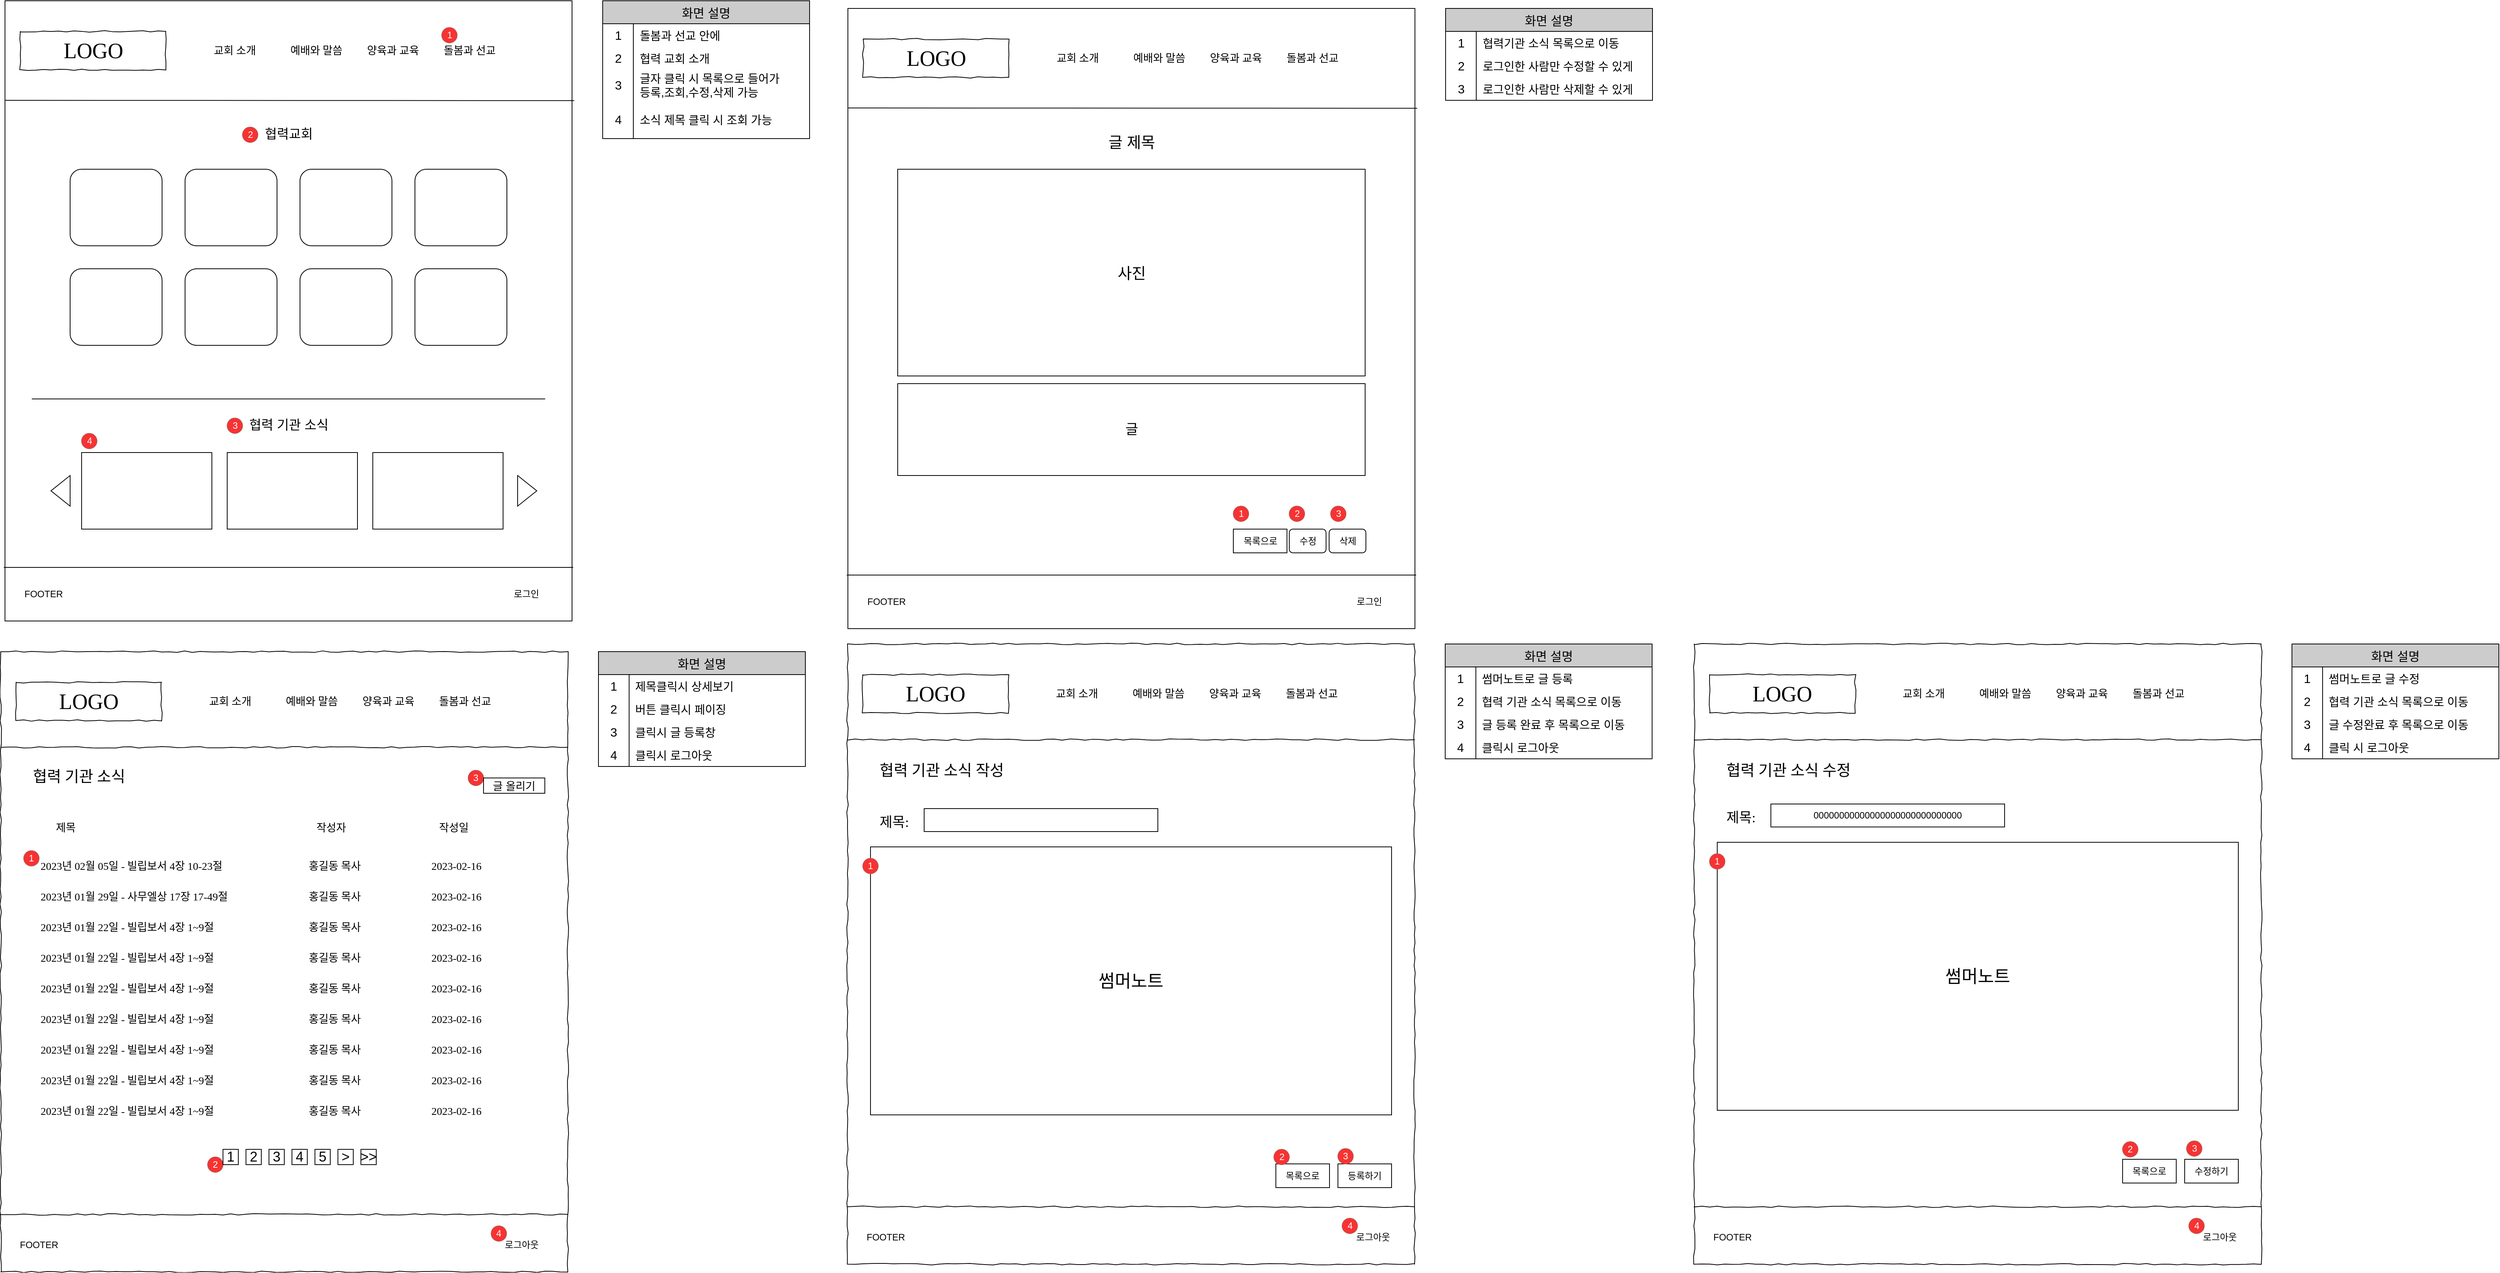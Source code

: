 <mxfile version="20.8.20" type="github"><diagram name="Page-1" id="03018318-947c-dd8e-b7a3-06fadd420f32"><mxGraphModel dx="646" dy="1510" grid="1" gridSize="10" guides="1" tooltips="1" connect="1" arrows="1" fold="1" page="1" pageScale="1" pageWidth="1100" pageHeight="850" background="none" math="0" shadow="0"><root><mxCell id="0"/><mxCell id="1" parent="0"/><mxCell id="bTa262yklBVTujqBaPjw-102" value="" style="whiteSpace=wrap;html=1;rounded=0;shadow=0;labelBackgroundColor=none;strokeColor=#000000;strokeWidth=1;fillColor=none;fontFamily=Verdana;fontSize=12;fontColor=#000000;align=center;comic=1;" parent="1" vertex="1"><mxGeometry x="20" y="10" width="740" height="810" as="geometry"/></mxCell><mxCell id="aFTUbk8wbdbroAkpCvIZ-22" value="" style="rounded=0;whiteSpace=wrap;html=1;fillColor=none;" parent="1" vertex="1"><mxGeometry x="25.5" y="-840" width="740" height="810" as="geometry"/></mxCell><mxCell id="aFTUbk8wbdbroAkpCvIZ-23" value="LOGO" style="whiteSpace=wrap;html=1;rounded=0;shadow=0;labelBackgroundColor=none;strokeWidth=1;fontFamily=Verdana;fontSize=28;align=center;comic=1;" parent="1" vertex="1"><mxGeometry x="45.5" y="-800" width="190" height="50" as="geometry"/></mxCell><mxCell id="aFTUbk8wbdbroAkpCvIZ-24" value="교회 소개" style="text;html=1;points=[];align=left;verticalAlign=top;spacingTop=-4;fontSize=14;fontFamily=Verdana" parent="1" vertex="1"><mxGeometry x="295.5" y="-785" width="60" height="20" as="geometry"/></mxCell><mxCell id="aFTUbk8wbdbroAkpCvIZ-25" value="예배와 말씀" style="text;html=1;points=[];align=left;verticalAlign=top;spacingTop=-4;fontSize=14;fontFamily=Verdana" parent="1" vertex="1"><mxGeometry x="395.5" y="-785" width="60" height="20" as="geometry"/></mxCell><mxCell id="aFTUbk8wbdbroAkpCvIZ-26" value="양육과 교육" style="text;html=1;points=[];align=left;verticalAlign=top;spacingTop=-4;fontSize=14;fontFamily=Verdana" parent="1" vertex="1"><mxGeometry x="495.5" y="-785" width="60" height="20" as="geometry"/></mxCell><mxCell id="aFTUbk8wbdbroAkpCvIZ-27" value="돌봄과 선교" style="text;html=1;points=[];align=left;verticalAlign=top;spacingTop=-4;fontSize=14;fontFamily=Verdana" parent="1" vertex="1"><mxGeometry x="595.5" y="-785" width="60" height="20" as="geometry"/></mxCell><mxCell id="aFTUbk8wbdbroAkpCvIZ-28" value="화면 설명" style="shape=table;startSize=30;container=1;collapsible=0;childLayout=tableLayout;fixedRows=1;rowLines=0;fontStyle=0;strokeColor=default;fontSize=16;fontColor=#000000;fillColor=#CCCCCC;" parent="1" vertex="1"><mxGeometry x="805.5" y="-840" width="270" height="180" as="geometry"/></mxCell><mxCell id="aFTUbk8wbdbroAkpCvIZ-29" value="" style="shape=tableRow;horizontal=0;startSize=0;swimlaneHead=0;swimlaneBody=0;top=0;left=0;bottom=0;right=0;collapsible=0;dropTarget=0;fillColor=none;points=[[0,0.5],[1,0.5]];portConstraint=eastwest;strokeColor=inherit;fontSize=16;fontColor=#FFFFFF;" parent="aFTUbk8wbdbroAkpCvIZ-28" vertex="1"><mxGeometry y="30" width="270" height="30" as="geometry"/></mxCell><mxCell id="aFTUbk8wbdbroAkpCvIZ-30" value="1" style="shape=partialRectangle;html=1;whiteSpace=wrap;connectable=0;fillColor=none;top=0;left=0;bottom=0;right=0;overflow=hidden;pointerEvents=1;strokeColor=inherit;fontSize=16;fontColor=#000000;" parent="aFTUbk8wbdbroAkpCvIZ-29" vertex="1"><mxGeometry width="40" height="30" as="geometry"><mxRectangle width="40" height="30" as="alternateBounds"/></mxGeometry></mxCell><mxCell id="aFTUbk8wbdbroAkpCvIZ-31" value="돌봄과 선교 안에" style="shape=partialRectangle;html=1;whiteSpace=wrap;connectable=0;fillColor=none;top=0;left=0;bottom=0;right=0;align=left;spacingLeft=6;overflow=hidden;strokeColor=inherit;fontSize=15;fontColor=#000000;" parent="aFTUbk8wbdbroAkpCvIZ-29" vertex="1"><mxGeometry x="40" width="230" height="30" as="geometry"><mxRectangle width="230" height="30" as="alternateBounds"/></mxGeometry></mxCell><mxCell id="aFTUbk8wbdbroAkpCvIZ-32" value="" style="shape=tableRow;horizontal=0;startSize=0;swimlaneHead=0;swimlaneBody=0;top=0;left=0;bottom=0;right=0;collapsible=0;dropTarget=0;fillColor=none;points=[[0,0.5],[1,0.5]];portConstraint=eastwest;strokeColor=inherit;fontSize=16;fontColor=#FFFFFF;" parent="aFTUbk8wbdbroAkpCvIZ-28" vertex="1"><mxGeometry y="60" width="270" height="30" as="geometry"/></mxCell><mxCell id="aFTUbk8wbdbroAkpCvIZ-33" value="2" style="shape=partialRectangle;html=1;whiteSpace=wrap;connectable=0;fillColor=none;top=0;left=0;bottom=0;right=0;overflow=hidden;strokeColor=inherit;fontSize=16;fontColor=#000000;" parent="aFTUbk8wbdbroAkpCvIZ-32" vertex="1"><mxGeometry width="40" height="30" as="geometry"><mxRectangle width="40" height="30" as="alternateBounds"/></mxGeometry></mxCell><mxCell id="aFTUbk8wbdbroAkpCvIZ-34" value="협력 교회 소개" style="shape=partialRectangle;html=1;whiteSpace=wrap;connectable=0;fillColor=none;top=0;left=0;bottom=0;right=0;align=left;spacingLeft=6;overflow=hidden;strokeColor=inherit;fontSize=15;fontColor=#000000;" parent="aFTUbk8wbdbroAkpCvIZ-32" vertex="1"><mxGeometry x="40" width="230" height="30" as="geometry"><mxRectangle width="230" height="30" as="alternateBounds"/></mxGeometry></mxCell><mxCell id="aFTUbk8wbdbroAkpCvIZ-35" value="" style="shape=tableRow;horizontal=0;startSize=0;swimlaneHead=0;swimlaneBody=0;top=0;left=0;bottom=0;right=0;collapsible=0;dropTarget=0;fillColor=none;points=[[0,0.5],[1,0.5]];portConstraint=eastwest;strokeColor=inherit;fontSize=16;fontColor=#FFFFFF;" parent="aFTUbk8wbdbroAkpCvIZ-28" vertex="1"><mxGeometry y="90" width="270" height="40" as="geometry"/></mxCell><mxCell id="aFTUbk8wbdbroAkpCvIZ-36" value="3" style="shape=partialRectangle;html=1;whiteSpace=wrap;connectable=0;fillColor=none;top=0;left=0;bottom=0;right=0;overflow=hidden;strokeColor=inherit;fontSize=16;fontColor=#000000;" parent="aFTUbk8wbdbroAkpCvIZ-35" vertex="1"><mxGeometry width="40" height="40" as="geometry"><mxRectangle width="40" height="40" as="alternateBounds"/></mxGeometry></mxCell><mxCell id="aFTUbk8wbdbroAkpCvIZ-37" value="글자 클릭 시 목록으로 들어가&lt;br&gt;등록,조회,수정,삭제 가능" style="shape=partialRectangle;html=1;whiteSpace=wrap;connectable=0;fillColor=none;top=0;left=0;bottom=0;right=0;align=left;spacingLeft=6;overflow=hidden;strokeColor=inherit;fontSize=15;fontColor=#000000;" parent="aFTUbk8wbdbroAkpCvIZ-35" vertex="1"><mxGeometry x="40" width="230" height="40" as="geometry"><mxRectangle width="230" height="40" as="alternateBounds"/></mxGeometry></mxCell><mxCell id="aFTUbk8wbdbroAkpCvIZ-38" value="" style="shape=tableRow;horizontal=0;startSize=0;swimlaneHead=0;swimlaneBody=0;top=0;left=0;bottom=0;right=0;collapsible=0;dropTarget=0;fillColor=none;points=[[0,0.5],[1,0.5]];portConstraint=eastwest;strokeColor=inherit;fontSize=16;fontColor=#FFFFFF;" parent="aFTUbk8wbdbroAkpCvIZ-28" vertex="1"><mxGeometry y="130" width="270" height="50" as="geometry"/></mxCell><mxCell id="aFTUbk8wbdbroAkpCvIZ-39" value="4" style="shape=partialRectangle;html=1;whiteSpace=wrap;connectable=0;fillColor=none;top=0;left=0;bottom=0;right=0;overflow=hidden;strokeColor=inherit;fontSize=16;fontColor=#000000;" parent="aFTUbk8wbdbroAkpCvIZ-38" vertex="1"><mxGeometry width="40" height="50" as="geometry"><mxRectangle width="40" height="50" as="alternateBounds"/></mxGeometry></mxCell><mxCell id="aFTUbk8wbdbroAkpCvIZ-40" value="소식 제목 클릭 시 조회 가능" style="shape=partialRectangle;html=1;whiteSpace=wrap;connectable=0;fillColor=none;top=0;left=0;bottom=0;right=0;align=left;spacingLeft=6;overflow=hidden;strokeColor=inherit;fontSize=15;fontColor=#000000;" parent="aFTUbk8wbdbroAkpCvIZ-38" vertex="1"><mxGeometry x="40" width="230" height="50" as="geometry"><mxRectangle width="230" height="50" as="alternateBounds"/></mxGeometry></mxCell><mxCell id="aFTUbk8wbdbroAkpCvIZ-41" value="로그인" style="text;html=1;strokeColor=none;fillColor=none;align=center;verticalAlign=middle;whiteSpace=wrap;rounded=0;fontColor=#000000;" parent="1" vertex="1"><mxGeometry x="675.5" y="-80" width="60" height="30" as="geometry"/></mxCell><mxCell id="aFTUbk8wbdbroAkpCvIZ-42" value="FOOTER" style="text;html=1;strokeColor=none;fillColor=none;align=center;verticalAlign=middle;whiteSpace=wrap;rounded=0;fontColor=#000000;" parent="1" vertex="1"><mxGeometry x="45.5" y="-80" width="60" height="30" as="geometry"/></mxCell><mxCell id="aFTUbk8wbdbroAkpCvIZ-43" value="" style="endArrow=none;html=1;rounded=0;exitX=1.004;exitY=0.161;exitDx=0;exitDy=0;exitPerimeter=0;" parent="1" source="aFTUbk8wbdbroAkpCvIZ-22" edge="1"><mxGeometry width="50" height="50" relative="1" as="geometry"><mxPoint x="445.5" y="-710" as="sourcePoint"/><mxPoint x="25.5" y="-710" as="targetPoint"/></mxGeometry></mxCell><mxCell id="aFTUbk8wbdbroAkpCvIZ-44" value="" style="endArrow=none;html=1;rounded=0;exitX=1.004;exitY=0.161;exitDx=0;exitDy=0;exitPerimeter=0;" parent="1" edge="1"><mxGeometry width="50" height="50" relative="1" as="geometry"><mxPoint x="767" y="-100" as="sourcePoint"/><mxPoint x="24" y="-100" as="targetPoint"/></mxGeometry></mxCell><mxCell id="aFTUbk8wbdbroAkpCvIZ-45" value="협력교회" style="text;html=1;strokeColor=none;fillColor=none;align=center;verticalAlign=middle;whiteSpace=wrap;rounded=0;fontSize=17;" parent="1" vertex="1"><mxGeometry x="305.5" y="-680" width="180" height="30" as="geometry"/></mxCell><mxCell id="aFTUbk8wbdbroAkpCvIZ-46" value="" style="rounded=1;whiteSpace=wrap;html=1;fontSize=17;" parent="1" vertex="1"><mxGeometry x="110.5" y="-620" width="120" height="100" as="geometry"/></mxCell><mxCell id="aFTUbk8wbdbroAkpCvIZ-47" value="" style="rounded=1;whiteSpace=wrap;html=1;fontSize=17;" parent="1" vertex="1"><mxGeometry x="260.5" y="-620" width="120" height="100" as="geometry"/></mxCell><mxCell id="aFTUbk8wbdbroAkpCvIZ-48" value="" style="rounded=1;whiteSpace=wrap;html=1;fontSize=17;" parent="1" vertex="1"><mxGeometry x="410.5" y="-620" width="120" height="100" as="geometry"/></mxCell><mxCell id="aFTUbk8wbdbroAkpCvIZ-49" value="" style="rounded=1;whiteSpace=wrap;html=1;fontSize=17;" parent="1" vertex="1"><mxGeometry x="560.5" y="-620" width="120" height="100" as="geometry"/></mxCell><mxCell id="aFTUbk8wbdbroAkpCvIZ-50" value="" style="rounded=1;whiteSpace=wrap;html=1;fontSize=17;" parent="1" vertex="1"><mxGeometry x="110.5" y="-490" width="120" height="100" as="geometry"/></mxCell><mxCell id="aFTUbk8wbdbroAkpCvIZ-51" value="" style="rounded=1;whiteSpace=wrap;html=1;fontSize=17;" parent="1" vertex="1"><mxGeometry x="260.5" y="-490" width="120" height="100" as="geometry"/></mxCell><mxCell id="aFTUbk8wbdbroAkpCvIZ-52" value="" style="rounded=1;whiteSpace=wrap;html=1;fontSize=17;" parent="1" vertex="1"><mxGeometry x="410.5" y="-490" width="120" height="100" as="geometry"/></mxCell><mxCell id="aFTUbk8wbdbroAkpCvIZ-53" value="" style="rounded=1;whiteSpace=wrap;html=1;fontSize=17;" parent="1" vertex="1"><mxGeometry x="560.5" y="-490" width="120" height="100" as="geometry"/></mxCell><mxCell id="aFTUbk8wbdbroAkpCvIZ-54" value="" style="endArrow=none;html=1;rounded=0;" parent="1" edge="1"><mxGeometry width="50" height="50" relative="1" as="geometry"><mxPoint x="730.5" y="-320" as="sourcePoint"/><mxPoint x="60.5" y="-320" as="targetPoint"/></mxGeometry></mxCell><mxCell id="aFTUbk8wbdbroAkpCvIZ-55" value="협력 기관 소식" style="text;html=1;strokeColor=none;fillColor=none;align=center;verticalAlign=middle;whiteSpace=wrap;rounded=0;fontSize=17;" parent="1" vertex="1"><mxGeometry x="305.5" y="-300" width="180" height="30" as="geometry"/></mxCell><mxCell id="aFTUbk8wbdbroAkpCvIZ-56" value="" style="triangle;whiteSpace=wrap;html=1;fontSize=17;fontColor=#9E9E9E;fillColor=none;" parent="1" vertex="1"><mxGeometry x="694.5" y="-220" width="25" height="40" as="geometry"/></mxCell><mxCell id="aFTUbk8wbdbroAkpCvIZ-57" value="" style="triangle;whiteSpace=wrap;html=1;fontSize=17;direction=west;" parent="1" vertex="1"><mxGeometry x="85.5" y="-220" width="25" height="40" as="geometry"/></mxCell><mxCell id="aFTUbk8wbdbroAkpCvIZ-58" value="" style="rounded=0;whiteSpace=wrap;html=1;fontSize=17;" parent="1" vertex="1"><mxGeometry x="125.5" y="-250" width="170" height="100" as="geometry"/></mxCell><mxCell id="aFTUbk8wbdbroAkpCvIZ-59" value="" style="rounded=0;whiteSpace=wrap;html=1;fontSize=17;" parent="1" vertex="1"><mxGeometry x="315.5" y="-250" width="170" height="100" as="geometry"/></mxCell><mxCell id="aFTUbk8wbdbroAkpCvIZ-60" value="" style="rounded=0;whiteSpace=wrap;html=1;fontSize=17;" parent="1" vertex="1"><mxGeometry x="505.5" y="-250" width="170" height="100" as="geometry"/></mxCell><mxCell id="aFTUbk8wbdbroAkpCvIZ-61" value="&lt;font color=&quot;#ffffff&quot;&gt;1&lt;/font&gt;" style="ellipse;whiteSpace=wrap;html=1;aspect=fixed;fillColor=#F83232;strokeColor=#b85450;" parent="1" vertex="1"><mxGeometry x="595.5" y="-805" width="20" height="20" as="geometry"/></mxCell><mxCell id="aFTUbk8wbdbroAkpCvIZ-62" value="&lt;font color=&quot;#ffffff&quot;&gt;2&lt;/font&gt;" style="ellipse;whiteSpace=wrap;html=1;aspect=fixed;fillColor=#F83232;strokeColor=#b85450;" parent="1" vertex="1"><mxGeometry x="335.5" y="-675" width="20" height="20" as="geometry"/></mxCell><mxCell id="aFTUbk8wbdbroAkpCvIZ-63" value="&lt;font color=&quot;#ffffff&quot;&gt;3&lt;/font&gt;" style="ellipse;whiteSpace=wrap;html=1;aspect=fixed;fillColor=#F83232;strokeColor=#b85450;" parent="1" vertex="1"><mxGeometry x="315.5" y="-295" width="20" height="20" as="geometry"/></mxCell><mxCell id="aFTUbk8wbdbroAkpCvIZ-64" value="&lt;font color=&quot;#ffffff&quot;&gt;4&lt;/font&gt;" style="ellipse;whiteSpace=wrap;html=1;aspect=fixed;fillColor=#F83232;strokeColor=#b85450;" parent="1" vertex="1"><mxGeometry x="125.5" y="-275" width="20" height="20" as="geometry"/></mxCell><mxCell id="bTa262yklBVTujqBaPjw-44" value="" style="rounded=0;whiteSpace=wrap;html=1;fillColor=none;" parent="1" vertex="1"><mxGeometry x="1125.5" y="-830" width="740" height="810" as="geometry"/></mxCell><mxCell id="bTa262yklBVTujqBaPjw-45" value="LOGO" style="whiteSpace=wrap;html=1;rounded=0;shadow=0;labelBackgroundColor=none;strokeWidth=1;fontFamily=Verdana;fontSize=28;align=center;comic=1;" parent="1" vertex="1"><mxGeometry x="1145.5" y="-790" width="190" height="50" as="geometry"/></mxCell><mxCell id="bTa262yklBVTujqBaPjw-46" value="교회 소개" style="text;html=1;points=[];align=left;verticalAlign=top;spacingTop=-4;fontSize=14;fontFamily=Verdana" parent="1" vertex="1"><mxGeometry x="1395.5" y="-775" width="60" height="20" as="geometry"/></mxCell><mxCell id="bTa262yklBVTujqBaPjw-47" value="예배와 말씀" style="text;html=1;points=[];align=left;verticalAlign=top;spacingTop=-4;fontSize=14;fontFamily=Verdana" parent="1" vertex="1"><mxGeometry x="1495.5" y="-775" width="60" height="20" as="geometry"/></mxCell><mxCell id="bTa262yklBVTujqBaPjw-48" value="양육과 교육" style="text;html=1;points=[];align=left;verticalAlign=top;spacingTop=-4;fontSize=14;fontFamily=Verdana" parent="1" vertex="1"><mxGeometry x="1595.5" y="-775" width="60" height="20" as="geometry"/></mxCell><mxCell id="bTa262yklBVTujqBaPjw-49" value="돌봄과 선교" style="text;html=1;points=[];align=left;verticalAlign=top;spacingTop=-4;fontSize=14;fontFamily=Verdana" parent="1" vertex="1"><mxGeometry x="1695.5" y="-775" width="60" height="20" as="geometry"/></mxCell><mxCell id="bTa262yklBVTujqBaPjw-50" value="화면 설명" style="shape=table;startSize=30;container=1;collapsible=0;childLayout=tableLayout;fixedRows=1;rowLines=0;fontStyle=0;strokeColor=default;fontSize=16;fontColor=#000000;fillColor=#CCCCCC;" parent="1" vertex="1"><mxGeometry x="1905.5" y="-830" width="270" height="120" as="geometry"/></mxCell><mxCell id="bTa262yklBVTujqBaPjw-51" value="" style="shape=tableRow;horizontal=0;startSize=0;swimlaneHead=0;swimlaneBody=0;top=0;left=0;bottom=0;right=0;collapsible=0;dropTarget=0;fillColor=none;points=[[0,0.5],[1,0.5]];portConstraint=eastwest;strokeColor=inherit;fontSize=16;fontColor=#FFFFFF;" parent="bTa262yklBVTujqBaPjw-50" vertex="1"><mxGeometry y="30" width="270" height="30" as="geometry"/></mxCell><mxCell id="bTa262yklBVTujqBaPjw-52" value="1" style="shape=partialRectangle;html=1;whiteSpace=wrap;connectable=0;fillColor=none;top=0;left=0;bottom=0;right=0;overflow=hidden;pointerEvents=1;strokeColor=inherit;fontSize=16;fontColor=#000000;" parent="bTa262yklBVTujqBaPjw-51" vertex="1"><mxGeometry width="40" height="30" as="geometry"><mxRectangle width="40" height="30" as="alternateBounds"/></mxGeometry></mxCell><mxCell id="bTa262yklBVTujqBaPjw-53" value="협력기관 소식 목록으로 이동" style="shape=partialRectangle;html=1;whiteSpace=wrap;connectable=0;fillColor=none;top=0;left=0;bottom=0;right=0;align=left;spacingLeft=6;overflow=hidden;strokeColor=inherit;fontSize=15;fontColor=#000000;" parent="bTa262yklBVTujqBaPjw-51" vertex="1"><mxGeometry x="40" width="230" height="30" as="geometry"><mxRectangle width="230" height="30" as="alternateBounds"/></mxGeometry></mxCell><mxCell id="bTa262yklBVTujqBaPjw-54" value="" style="shape=tableRow;horizontal=0;startSize=0;swimlaneHead=0;swimlaneBody=0;top=0;left=0;bottom=0;right=0;collapsible=0;dropTarget=0;fillColor=none;points=[[0,0.5],[1,0.5]];portConstraint=eastwest;strokeColor=inherit;fontSize=16;fontColor=#FFFFFF;" parent="bTa262yklBVTujqBaPjw-50" vertex="1"><mxGeometry y="60" width="270" height="30" as="geometry"/></mxCell><mxCell id="bTa262yklBVTujqBaPjw-55" value="2" style="shape=partialRectangle;html=1;whiteSpace=wrap;connectable=0;fillColor=none;top=0;left=0;bottom=0;right=0;overflow=hidden;strokeColor=inherit;fontSize=16;fontColor=#000000;" parent="bTa262yklBVTujqBaPjw-54" vertex="1"><mxGeometry width="40" height="30" as="geometry"><mxRectangle width="40" height="30" as="alternateBounds"/></mxGeometry></mxCell><mxCell id="bTa262yklBVTujqBaPjw-56" value="로그인한 사람만 수정할 수 있게" style="shape=partialRectangle;html=1;whiteSpace=wrap;connectable=0;fillColor=none;top=0;left=0;bottom=0;right=0;align=left;spacingLeft=6;overflow=hidden;strokeColor=inherit;fontSize=15;fontColor=#000000;" parent="bTa262yklBVTujqBaPjw-54" vertex="1"><mxGeometry x="40" width="230" height="30" as="geometry"><mxRectangle width="230" height="30" as="alternateBounds"/></mxGeometry></mxCell><mxCell id="bTa262yklBVTujqBaPjw-57" value="" style="shape=tableRow;horizontal=0;startSize=0;swimlaneHead=0;swimlaneBody=0;top=0;left=0;bottom=0;right=0;collapsible=0;dropTarget=0;fillColor=none;points=[[0,0.5],[1,0.5]];portConstraint=eastwest;strokeColor=inherit;fontSize=16;fontColor=#FFFFFF;" parent="bTa262yklBVTujqBaPjw-50" vertex="1"><mxGeometry y="90" width="270" height="30" as="geometry"/></mxCell><mxCell id="bTa262yklBVTujqBaPjw-58" value="3" style="shape=partialRectangle;html=1;whiteSpace=wrap;connectable=0;fillColor=none;top=0;left=0;bottom=0;right=0;overflow=hidden;strokeColor=inherit;fontSize=16;fontColor=#000000;" parent="bTa262yklBVTujqBaPjw-57" vertex="1"><mxGeometry width="40" height="30" as="geometry"><mxRectangle width="40" height="30" as="alternateBounds"/></mxGeometry></mxCell><mxCell id="bTa262yklBVTujqBaPjw-59" value="로그인한 사람만 삭제할 수 있게&amp;nbsp;" style="shape=partialRectangle;html=1;whiteSpace=wrap;connectable=0;fillColor=none;top=0;left=0;bottom=0;right=0;align=left;spacingLeft=6;overflow=hidden;strokeColor=inherit;fontSize=15;fontColor=#000000;" parent="bTa262yklBVTujqBaPjw-57" vertex="1"><mxGeometry x="40" width="230" height="30" as="geometry"><mxRectangle width="230" height="30" as="alternateBounds"/></mxGeometry></mxCell><mxCell id="bTa262yklBVTujqBaPjw-60" value="로그인" style="text;html=1;strokeColor=none;fillColor=none;align=center;verticalAlign=middle;whiteSpace=wrap;rounded=0;fontColor=#000000;" parent="1" vertex="1"><mxGeometry x="1775.5" y="-70" width="60" height="30" as="geometry"/></mxCell><mxCell id="bTa262yklBVTujqBaPjw-61" value="FOOTER" style="text;html=1;strokeColor=none;fillColor=none;align=center;verticalAlign=middle;whiteSpace=wrap;rounded=0;fontColor=#000000;" parent="1" vertex="1"><mxGeometry x="1145.5" y="-70" width="60" height="30" as="geometry"/></mxCell><mxCell id="bTa262yklBVTujqBaPjw-62" value="" style="endArrow=none;html=1;rounded=0;exitX=1.004;exitY=0.161;exitDx=0;exitDy=0;exitPerimeter=0;" parent="1" source="bTa262yklBVTujqBaPjw-44" edge="1"><mxGeometry width="50" height="50" relative="1" as="geometry"><mxPoint x="1545.5" y="-700" as="sourcePoint"/><mxPoint x="1125.5" y="-700" as="targetPoint"/></mxGeometry></mxCell><mxCell id="bTa262yklBVTujqBaPjw-63" value="" style="endArrow=none;html=1;rounded=0;exitX=1.004;exitY=0.161;exitDx=0;exitDy=0;exitPerimeter=0;" parent="1" edge="1"><mxGeometry width="50" height="50" relative="1" as="geometry"><mxPoint x="1867" y="-90" as="sourcePoint"/><mxPoint x="1124" y="-90" as="targetPoint"/></mxGeometry></mxCell><mxCell id="bTa262yklBVTujqBaPjw-64" value="&lt;font style=&quot;font-size: 20px;&quot;&gt;글 제목&lt;/font&gt;" style="text;html=1;strokeColor=none;fillColor=none;align=center;verticalAlign=middle;whiteSpace=wrap;rounded=0;fontSize=17;" parent="1" vertex="1"><mxGeometry x="1405.5" y="-670" width="180" height="30" as="geometry"/></mxCell><mxCell id="bTa262yklBVTujqBaPjw-65" value="목록으로" style="rounded=1;whiteSpace=wrap;html=1;arcSize=0;" parent="1" vertex="1"><mxGeometry x="1628.5" y="-150" width="70" height="31" as="geometry"/></mxCell><mxCell id="bTa262yklBVTujqBaPjw-66" value="&lt;font color=&quot;#ffffff&quot;&gt;1&lt;/font&gt;" style="ellipse;whiteSpace=wrap;html=1;aspect=fixed;fillColor=#F83232;strokeColor=#b85450;" parent="1" vertex="1"><mxGeometry x="1628.5" y="-180" width="20" height="20" as="geometry"/></mxCell><mxCell id="bTa262yklBVTujqBaPjw-67" value="&lt;font style=&quot;font-size: 20px;&quot;&gt;사진&lt;/font&gt;" style="rounded=0;whiteSpace=wrap;html=1;" parent="1" vertex="1"><mxGeometry x="1190.5" y="-620" width="610" height="270" as="geometry"/></mxCell><mxCell id="bTa262yklBVTujqBaPjw-68" value="&lt;font style=&quot;font-size: 18px;&quot;&gt;글&lt;/font&gt;" style="rounded=0;whiteSpace=wrap;html=1;" parent="1" vertex="1"><mxGeometry x="1190.5" y="-340" width="610" height="120" as="geometry"/></mxCell><mxCell id="bTa262yklBVTujqBaPjw-69" value="수정" style="rounded=1;whiteSpace=wrap;html=1;" parent="1" vertex="1"><mxGeometry x="1701.5" y="-150" width="48" height="31" as="geometry"/></mxCell><mxCell id="bTa262yklBVTujqBaPjw-70" value="삭제" style="rounded=1;whiteSpace=wrap;html=1;" parent="1" vertex="1"><mxGeometry x="1753.5" y="-150" width="48" height="31" as="geometry"/></mxCell><mxCell id="bTa262yklBVTujqBaPjw-71" value="&lt;font color=&quot;#ffffff&quot;&gt;2&lt;/font&gt;" style="ellipse;whiteSpace=wrap;html=1;aspect=fixed;fillColor=#F83232;strokeColor=#b85450;" parent="1" vertex="1"><mxGeometry x="1701.5" y="-180" width="20" height="20" as="geometry"/></mxCell><mxCell id="bTa262yklBVTujqBaPjw-72" value="&lt;font color=&quot;#ffffff&quot;&gt;3&lt;/font&gt;" style="ellipse;whiteSpace=wrap;html=1;aspect=fixed;fillColor=#F83232;strokeColor=#b85450;" parent="1" vertex="1"><mxGeometry x="1755.5" y="-180" width="20" height="20" as="geometry"/></mxCell><mxCell id="bTa262yklBVTujqBaPjw-73" value="" style="whiteSpace=wrap;html=1;rounded=0;shadow=0;labelBackgroundColor=none;strokeColor=#000000;strokeWidth=1;fillColor=none;fontFamily=Verdana;fontSize=12;fontColor=#000000;align=center;comic=1;" parent="1" vertex="1"><mxGeometry x="1125" width="740" height="810" as="geometry"/></mxCell><mxCell id="bTa262yklBVTujqBaPjw-74" value="LOGO" style="whiteSpace=wrap;html=1;rounded=0;shadow=0;labelBackgroundColor=none;strokeWidth=1;fontFamily=Verdana;fontSize=28;align=center;comic=1;" parent="1" vertex="1"><mxGeometry x="1145" y="40" width="190" height="50" as="geometry"/></mxCell><mxCell id="bTa262yklBVTujqBaPjw-75" value="교회 소개" style="text;html=1;points=[];align=left;verticalAlign=top;spacingTop=-4;fontSize=14;fontFamily=Verdana" parent="1" vertex="1"><mxGeometry x="1395" y="55" width="60" height="20" as="geometry"/></mxCell><mxCell id="bTa262yklBVTujqBaPjw-76" value="예배와 말씀" style="text;html=1;points=[];align=left;verticalAlign=top;spacingTop=-4;fontSize=14;fontFamily=Verdana" parent="1" vertex="1"><mxGeometry x="1495" y="55" width="60" height="20" as="geometry"/></mxCell><mxCell id="bTa262yklBVTujqBaPjw-77" value="양육과 교육" style="text;html=1;points=[];align=left;verticalAlign=top;spacingTop=-4;fontSize=14;fontFamily=Verdana" parent="1" vertex="1"><mxGeometry x="1595" y="55" width="60" height="20" as="geometry"/></mxCell><mxCell id="bTa262yklBVTujqBaPjw-78" value="돌봄과 선교" style="text;html=1;points=[];align=left;verticalAlign=top;spacingTop=-4;fontSize=14;fontFamily=Verdana" parent="1" vertex="1"><mxGeometry x="1695" y="55" width="60" height="20" as="geometry"/></mxCell><mxCell id="bTa262yklBVTujqBaPjw-79" value="" style="line;strokeWidth=1;html=1;rounded=0;shadow=0;labelBackgroundColor=none;fillColor=none;fontFamily=Verdana;fontSize=14;fontColor=#000000;align=center;comic=1;" parent="1" vertex="1"><mxGeometry x="1125" y="120" width="740" height="10" as="geometry"/></mxCell><mxCell id="bTa262yklBVTujqBaPjw-80" value="&lt;font style=&quot;font-size: 23px;&quot;&gt;썸머노트&lt;/font&gt;" style="rounded=0;whiteSpace=wrap;html=1;" parent="1" vertex="1"><mxGeometry x="1155" y="265" width="680" height="350" as="geometry"/></mxCell><mxCell id="bTa262yklBVTujqBaPjw-81" value="&lt;font color=&quot;#ffffff&quot;&gt;1&lt;/font&gt;" style="ellipse;whiteSpace=wrap;html=1;aspect=fixed;fillColor=#F83232;strokeColor=#b85450;" parent="1" vertex="1"><mxGeometry x="1145" y="280" width="20" height="20" as="geometry"/></mxCell><mxCell id="bTa262yklBVTujqBaPjw-82" value="화면 설명" style="shape=table;startSize=30;container=1;collapsible=0;childLayout=tableLayout;fixedRows=1;rowLines=0;fontStyle=0;strokeColor=default;fontSize=16;fontColor=#000000;fillColor=#CCCCCC;" parent="1" vertex="1"><mxGeometry x="1905" width="270" height="150" as="geometry"/></mxCell><mxCell id="bTa262yklBVTujqBaPjw-83" value="" style="shape=tableRow;horizontal=0;startSize=0;swimlaneHead=0;swimlaneBody=0;top=0;left=0;bottom=0;right=0;collapsible=0;dropTarget=0;fillColor=none;points=[[0,0.5],[1,0.5]];portConstraint=eastwest;strokeColor=inherit;fontSize=16;fontColor=#FFFFFF;" parent="bTa262yklBVTujqBaPjw-82" vertex="1"><mxGeometry y="30" width="270" height="30" as="geometry"/></mxCell><mxCell id="bTa262yklBVTujqBaPjw-84" value="1" style="shape=partialRectangle;html=1;whiteSpace=wrap;connectable=0;fillColor=none;top=0;left=0;bottom=0;right=0;overflow=hidden;pointerEvents=1;strokeColor=inherit;fontSize=16;fontColor=#000000;" parent="bTa262yklBVTujqBaPjw-83" vertex="1"><mxGeometry width="40" height="30" as="geometry"><mxRectangle width="40" height="30" as="alternateBounds"/></mxGeometry></mxCell><mxCell id="bTa262yklBVTujqBaPjw-85" value="썸머노트로 글 등록" style="shape=partialRectangle;html=1;whiteSpace=wrap;connectable=0;fillColor=none;top=0;left=0;bottom=0;right=0;align=left;spacingLeft=6;overflow=hidden;strokeColor=inherit;fontSize=15;fontColor=#000000;" parent="bTa262yklBVTujqBaPjw-83" vertex="1"><mxGeometry x="40" width="230" height="30" as="geometry"><mxRectangle width="230" height="30" as="alternateBounds"/></mxGeometry></mxCell><mxCell id="bTa262yklBVTujqBaPjw-86" value="" style="shape=tableRow;horizontal=0;startSize=0;swimlaneHead=0;swimlaneBody=0;top=0;left=0;bottom=0;right=0;collapsible=0;dropTarget=0;fillColor=none;points=[[0,0.5],[1,0.5]];portConstraint=eastwest;strokeColor=inherit;fontSize=16;fontColor=#FFFFFF;" parent="bTa262yklBVTujqBaPjw-82" vertex="1"><mxGeometry y="60" width="270" height="30" as="geometry"/></mxCell><mxCell id="bTa262yklBVTujqBaPjw-87" value="2" style="shape=partialRectangle;html=1;whiteSpace=wrap;connectable=0;fillColor=none;top=0;left=0;bottom=0;right=0;overflow=hidden;strokeColor=inherit;fontSize=16;fontColor=#000000;" parent="bTa262yklBVTujqBaPjw-86" vertex="1"><mxGeometry width="40" height="30" as="geometry"><mxRectangle width="40" height="30" as="alternateBounds"/></mxGeometry></mxCell><mxCell id="bTa262yklBVTujqBaPjw-88" value="협력 기관 소식 목록으로 이동" style="shape=partialRectangle;html=1;whiteSpace=wrap;connectable=0;fillColor=none;top=0;left=0;bottom=0;right=0;align=left;spacingLeft=6;overflow=hidden;strokeColor=inherit;fontSize=15;fontColor=#000000;" parent="bTa262yklBVTujqBaPjw-86" vertex="1"><mxGeometry x="40" width="230" height="30" as="geometry"><mxRectangle width="230" height="30" as="alternateBounds"/></mxGeometry></mxCell><mxCell id="bTa262yklBVTujqBaPjw-89" value="" style="shape=tableRow;horizontal=0;startSize=0;swimlaneHead=0;swimlaneBody=0;top=0;left=0;bottom=0;right=0;collapsible=0;dropTarget=0;fillColor=none;points=[[0,0.5],[1,0.5]];portConstraint=eastwest;strokeColor=inherit;fontSize=16;fontColor=#FFFFFF;" parent="bTa262yklBVTujqBaPjw-82" vertex="1"><mxGeometry y="90" width="270" height="30" as="geometry"/></mxCell><mxCell id="bTa262yklBVTujqBaPjw-90" value="3" style="shape=partialRectangle;html=1;whiteSpace=wrap;connectable=0;fillColor=none;top=0;left=0;bottom=0;right=0;overflow=hidden;strokeColor=inherit;fontSize=16;fontColor=#000000;" parent="bTa262yklBVTujqBaPjw-89" vertex="1"><mxGeometry width="40" height="30" as="geometry"><mxRectangle width="40" height="30" as="alternateBounds"/></mxGeometry></mxCell><mxCell id="bTa262yklBVTujqBaPjw-91" value="글 등록 완료 후 목록으로 이동" style="shape=partialRectangle;html=1;whiteSpace=wrap;connectable=0;fillColor=none;top=0;left=0;bottom=0;right=0;align=left;spacingLeft=6;overflow=hidden;strokeColor=inherit;fontSize=15;fontColor=#000000;" parent="bTa262yklBVTujqBaPjw-89" vertex="1"><mxGeometry x="40" width="230" height="30" as="geometry"><mxRectangle width="230" height="30" as="alternateBounds"/></mxGeometry></mxCell><mxCell id="bTa262yklBVTujqBaPjw-92" value="" style="shape=tableRow;horizontal=0;startSize=0;swimlaneHead=0;swimlaneBody=0;top=0;left=0;bottom=0;right=0;collapsible=0;dropTarget=0;fillColor=none;points=[[0,0.5],[1,0.5]];portConstraint=eastwest;strokeColor=inherit;fontSize=16;fontColor=#FFFFFF;" parent="bTa262yklBVTujqBaPjw-82" vertex="1"><mxGeometry y="120" width="270" height="30" as="geometry"/></mxCell><mxCell id="bTa262yklBVTujqBaPjw-93" value="4" style="shape=partialRectangle;html=1;whiteSpace=wrap;connectable=0;fillColor=none;top=0;left=0;bottom=0;right=0;overflow=hidden;strokeColor=inherit;fontSize=16;fontColor=#000000;" parent="bTa262yklBVTujqBaPjw-92" vertex="1"><mxGeometry width="40" height="30" as="geometry"><mxRectangle width="40" height="30" as="alternateBounds"/></mxGeometry></mxCell><mxCell id="bTa262yklBVTujqBaPjw-94" value="클릭시 로그아웃" style="shape=partialRectangle;html=1;whiteSpace=wrap;connectable=0;fillColor=none;top=0;left=0;bottom=0;right=0;align=left;spacingLeft=6;overflow=hidden;strokeColor=inherit;fontSize=15;fontColor=#000000;" parent="bTa262yklBVTujqBaPjw-92" vertex="1"><mxGeometry x="40" width="230" height="30" as="geometry"><mxRectangle width="230" height="30" as="alternateBounds"/></mxGeometry></mxCell><mxCell id="bTa262yklBVTujqBaPjw-95" value="" style="line;strokeWidth=1;html=1;rounded=0;shadow=0;labelBackgroundColor=none;fillColor=none;fontFamily=Verdana;fontSize=14;fontColor=#000000;align=center;comic=1;" parent="1" vertex="1"><mxGeometry x="1125" y="730" width="740" height="10" as="geometry"/></mxCell><mxCell id="bTa262yklBVTujqBaPjw-97" value="FOOTER" style="text;html=1;strokeColor=none;fillColor=none;align=center;verticalAlign=middle;whiteSpace=wrap;rounded=0;fontColor=#000000;" parent="1" vertex="1"><mxGeometry x="1145" y="760" width="60" height="30" as="geometry"/></mxCell><mxCell id="bTa262yklBVTujqBaPjw-101" value="&lt;font style=&quot;font-size: 18px;&quot;&gt;제목:&amp;nbsp;&lt;/font&gt;" style="text;html=1;points=[];align=left;verticalAlign=top;spacingTop=-4;fontSize=14;fontFamily=Verdana" parent="1" vertex="1"><mxGeometry x="1165" y="220" width="60" height="20" as="geometry"/></mxCell><mxCell id="bTa262yklBVTujqBaPjw-103" value="LOGO" style="whiteSpace=wrap;html=1;rounded=0;shadow=0;labelBackgroundColor=none;strokeWidth=1;fontFamily=Verdana;fontSize=28;align=center;comic=1;" parent="1" vertex="1"><mxGeometry x="40" y="50" width="190" height="50" as="geometry"/></mxCell><mxCell id="bTa262yklBVTujqBaPjw-104" value="교회 소개" style="text;html=1;points=[];align=left;verticalAlign=top;spacingTop=-4;fontSize=14;fontFamily=Verdana" parent="1" vertex="1"><mxGeometry x="290" y="65" width="60" height="20" as="geometry"/></mxCell><mxCell id="bTa262yklBVTujqBaPjw-105" value="예배와 말씀" style="text;html=1;points=[];align=left;verticalAlign=top;spacingTop=-4;fontSize=14;fontFamily=Verdana" parent="1" vertex="1"><mxGeometry x="390" y="65" width="60" height="20" as="geometry"/></mxCell><mxCell id="bTa262yklBVTujqBaPjw-106" value="양육과 교육" style="text;html=1;points=[];align=left;verticalAlign=top;spacingTop=-4;fontSize=14;fontFamily=Verdana" parent="1" vertex="1"><mxGeometry x="490" y="65" width="60" height="20" as="geometry"/></mxCell><mxCell id="bTa262yklBVTujqBaPjw-107" value="돌봄과 선교" style="text;html=1;points=[];align=left;verticalAlign=top;spacingTop=-4;fontSize=14;fontFamily=Verdana" parent="1" vertex="1"><mxGeometry x="590" y="65" width="60" height="20" as="geometry"/></mxCell><mxCell id="bTa262yklBVTujqBaPjw-108" value="" style="line;strokeWidth=1;html=1;rounded=0;shadow=0;labelBackgroundColor=none;fillColor=none;fontFamily=Verdana;fontSize=14;fontColor=#000000;align=center;comic=1;" parent="1" vertex="1"><mxGeometry x="20" y="130" width="740" height="10" as="geometry"/></mxCell><mxCell id="bTa262yklBVTujqBaPjw-109" value="&lt;font color=&quot;#ffffff&quot;&gt;1&lt;/font&gt;" style="ellipse;whiteSpace=wrap;html=1;aspect=fixed;fillColor=#F83232;strokeColor=#b85450;" parent="1" vertex="1"><mxGeometry x="50" y="270" width="20" height="20" as="geometry"/></mxCell><mxCell id="bTa262yklBVTujqBaPjw-110" value="화면 설명" style="shape=table;startSize=30;container=1;collapsible=0;childLayout=tableLayout;fixedRows=1;rowLines=0;fontStyle=0;strokeColor=default;fontSize=16;fontColor=#000000;fillColor=#CCCCCC;" parent="1" vertex="1"><mxGeometry x="800" y="10" width="270" height="150" as="geometry"/></mxCell><mxCell id="bTa262yklBVTujqBaPjw-111" value="" style="shape=tableRow;horizontal=0;startSize=0;swimlaneHead=0;swimlaneBody=0;top=0;left=0;bottom=0;right=0;collapsible=0;dropTarget=0;fillColor=none;points=[[0,0.5],[1,0.5]];portConstraint=eastwest;strokeColor=inherit;fontSize=16;fontColor=#FFFFFF;" parent="bTa262yklBVTujqBaPjw-110" vertex="1"><mxGeometry y="30" width="270" height="30" as="geometry"/></mxCell><mxCell id="bTa262yklBVTujqBaPjw-112" value="1" style="shape=partialRectangle;html=1;whiteSpace=wrap;connectable=0;fillColor=none;top=0;left=0;bottom=0;right=0;overflow=hidden;pointerEvents=1;strokeColor=inherit;fontSize=16;fontColor=#000000;" parent="bTa262yklBVTujqBaPjw-111" vertex="1"><mxGeometry width="40" height="30" as="geometry"><mxRectangle width="40" height="30" as="alternateBounds"/></mxGeometry></mxCell><mxCell id="bTa262yklBVTujqBaPjw-113" value="제목클릭시 상세보기" style="shape=partialRectangle;html=1;whiteSpace=wrap;connectable=0;fillColor=none;top=0;left=0;bottom=0;right=0;align=left;spacingLeft=6;overflow=hidden;strokeColor=inherit;fontSize=15;fontColor=#000000;" parent="bTa262yklBVTujqBaPjw-111" vertex="1"><mxGeometry x="40" width="230" height="30" as="geometry"><mxRectangle width="230" height="30" as="alternateBounds"/></mxGeometry></mxCell><mxCell id="bTa262yklBVTujqBaPjw-114" value="" style="shape=tableRow;horizontal=0;startSize=0;swimlaneHead=0;swimlaneBody=0;top=0;left=0;bottom=0;right=0;collapsible=0;dropTarget=0;fillColor=none;points=[[0,0.5],[1,0.5]];portConstraint=eastwest;strokeColor=inherit;fontSize=16;fontColor=#FFFFFF;" parent="bTa262yklBVTujqBaPjw-110" vertex="1"><mxGeometry y="60" width="270" height="30" as="geometry"/></mxCell><mxCell id="bTa262yklBVTujqBaPjw-115" value="2" style="shape=partialRectangle;html=1;whiteSpace=wrap;connectable=0;fillColor=none;top=0;left=0;bottom=0;right=0;overflow=hidden;strokeColor=inherit;fontSize=16;fontColor=#000000;" parent="bTa262yklBVTujqBaPjw-114" vertex="1"><mxGeometry width="40" height="30" as="geometry"><mxRectangle width="40" height="30" as="alternateBounds"/></mxGeometry></mxCell><mxCell id="bTa262yklBVTujqBaPjw-116" value="버튼 클릭시 페이징" style="shape=partialRectangle;html=1;whiteSpace=wrap;connectable=0;fillColor=none;top=0;left=0;bottom=0;right=0;align=left;spacingLeft=6;overflow=hidden;strokeColor=inherit;fontSize=15;fontColor=#000000;" parent="bTa262yklBVTujqBaPjw-114" vertex="1"><mxGeometry x="40" width="230" height="30" as="geometry"><mxRectangle width="230" height="30" as="alternateBounds"/></mxGeometry></mxCell><mxCell id="bTa262yklBVTujqBaPjw-117" value="" style="shape=tableRow;horizontal=0;startSize=0;swimlaneHead=0;swimlaneBody=0;top=0;left=0;bottom=0;right=0;collapsible=0;dropTarget=0;fillColor=none;points=[[0,0.5],[1,0.5]];portConstraint=eastwest;strokeColor=inherit;fontSize=16;fontColor=#FFFFFF;" parent="bTa262yklBVTujqBaPjw-110" vertex="1"><mxGeometry y="90" width="270" height="30" as="geometry"/></mxCell><mxCell id="bTa262yklBVTujqBaPjw-118" value="3" style="shape=partialRectangle;html=1;whiteSpace=wrap;connectable=0;fillColor=none;top=0;left=0;bottom=0;right=0;overflow=hidden;strokeColor=inherit;fontSize=16;fontColor=#000000;" parent="bTa262yklBVTujqBaPjw-117" vertex="1"><mxGeometry width="40" height="30" as="geometry"><mxRectangle width="40" height="30" as="alternateBounds"/></mxGeometry></mxCell><mxCell id="bTa262yklBVTujqBaPjw-119" value="클릭시 글 등록창" style="shape=partialRectangle;html=1;whiteSpace=wrap;connectable=0;fillColor=none;top=0;left=0;bottom=0;right=0;align=left;spacingLeft=6;overflow=hidden;strokeColor=inherit;fontSize=15;fontColor=#000000;" parent="bTa262yklBVTujqBaPjw-117" vertex="1"><mxGeometry x="40" width="230" height="30" as="geometry"><mxRectangle width="230" height="30" as="alternateBounds"/></mxGeometry></mxCell><mxCell id="bTa262yklBVTujqBaPjw-120" value="" style="shape=tableRow;horizontal=0;startSize=0;swimlaneHead=0;swimlaneBody=0;top=0;left=0;bottom=0;right=0;collapsible=0;dropTarget=0;fillColor=none;points=[[0,0.5],[1,0.5]];portConstraint=eastwest;strokeColor=inherit;fontSize=16;fontColor=#FFFFFF;" parent="bTa262yklBVTujqBaPjw-110" vertex="1"><mxGeometry y="120" width="270" height="30" as="geometry"/></mxCell><mxCell id="bTa262yklBVTujqBaPjw-121" value="4" style="shape=partialRectangle;html=1;whiteSpace=wrap;connectable=0;fillColor=none;top=0;left=0;bottom=0;right=0;overflow=hidden;strokeColor=inherit;fontSize=16;fontColor=#000000;" parent="bTa262yklBVTujqBaPjw-120" vertex="1"><mxGeometry width="40" height="30" as="geometry"><mxRectangle width="40" height="30" as="alternateBounds"/></mxGeometry></mxCell><mxCell id="bTa262yklBVTujqBaPjw-122" value="클릭시 로그아웃" style="shape=partialRectangle;html=1;whiteSpace=wrap;connectable=0;fillColor=none;top=0;left=0;bottom=0;right=0;align=left;spacingLeft=6;overflow=hidden;strokeColor=inherit;fontSize=15;fontColor=#000000;" parent="bTa262yklBVTujqBaPjw-120" vertex="1"><mxGeometry x="40" width="230" height="30" as="geometry"><mxRectangle width="230" height="30" as="alternateBounds"/></mxGeometry></mxCell><mxCell id="bTa262yklBVTujqBaPjw-123" value="" style="line;strokeWidth=1;html=1;rounded=0;shadow=0;labelBackgroundColor=none;fillColor=none;fontFamily=Verdana;fontSize=14;fontColor=#000000;align=center;comic=1;" parent="1" vertex="1"><mxGeometry x="20" y="740" width="740" height="10" as="geometry"/></mxCell><mxCell id="bTa262yklBVTujqBaPjw-124" value="로그아웃" style="text;html=1;strokeColor=none;fillColor=none;align=center;verticalAlign=middle;whiteSpace=wrap;rounded=0;fontColor=#000000;" parent="1" vertex="1"><mxGeometry x="670" y="770" width="60" height="30" as="geometry"/></mxCell><mxCell id="bTa262yklBVTujqBaPjw-125" value="FOOTER" style="text;html=1;strokeColor=none;fillColor=none;align=center;verticalAlign=middle;whiteSpace=wrap;rounded=0;fontColor=#000000;" parent="1" vertex="1"><mxGeometry x="40" y="770" width="60" height="30" as="geometry"/></mxCell><mxCell id="bTa262yklBVTujqBaPjw-126" value="&lt;font color=&quot;#ffffff&quot;&gt;2&lt;/font&gt;" style="ellipse;whiteSpace=wrap;html=1;aspect=fixed;fillColor=#F83232;strokeColor=#b85450;" parent="1" vertex="1"><mxGeometry x="290" y="670" width="20" height="20" as="geometry"/></mxCell><mxCell id="bTa262yklBVTujqBaPjw-127" value="&lt;font color=&quot;#ffffff&quot;&gt;3&lt;/font&gt;" style="ellipse;whiteSpace=wrap;html=1;aspect=fixed;fillColor=#F83232;strokeColor=#b85450;" parent="1" vertex="1"><mxGeometry x="630" y="165" width="20" height="20" as="geometry"/></mxCell><mxCell id="bTa262yklBVTujqBaPjw-128" value="&lt;font color=&quot;#ffffff&quot;&gt;4&lt;/font&gt;" style="ellipse;whiteSpace=wrap;html=1;aspect=fixed;fillColor=#F83232;strokeColor=#b85450;" parent="1" vertex="1"><mxGeometry x="660" y="760" width="20" height="20" as="geometry"/></mxCell><mxCell id="bTa262yklBVTujqBaPjw-129" value="제목" style="text;html=1;points=[];align=left;verticalAlign=top;spacingTop=-4;fontSize=14;fontFamily=Verdana" parent="1" vertex="1"><mxGeometry x="90" y="230" width="60" height="20" as="geometry"/></mxCell><mxCell id="bTa262yklBVTujqBaPjw-130" value="작성자" style="text;html=1;points=[];align=left;verticalAlign=top;spacingTop=-4;fontSize=14;fontFamily=Verdana" parent="1" vertex="1"><mxGeometry x="430" y="230" width="60" height="20" as="geometry"/></mxCell><mxCell id="bTa262yklBVTujqBaPjw-131" value="&lt;font style=&quot;font-size: 20px;&quot;&gt;협력 기관 소식&lt;/font&gt;" style="text;html=1;points=[];align=left;verticalAlign=top;spacingTop=-4;fontSize=14;fontFamily=Verdana" parent="1" vertex="1"><mxGeometry x="60" y="158" width="60" height="20" as="geometry"/></mxCell><mxCell id="bTa262yklBVTujqBaPjw-132" value="2023년 02월 05일 - 빌립보서 4장 10-23절" style="text;html=1;points=[];align=left;verticalAlign=top;spacingTop=-4;fontSize=14;fontFamily=Verdana" parent="1" vertex="1"><mxGeometry x="70" y="280" width="60" height="20" as="geometry"/></mxCell><mxCell id="bTa262yklBVTujqBaPjw-133" value="2023년 01월 29일 - 사무엘상 17장 17-49절" style="text;html=1;points=[];align=left;verticalAlign=top;spacingTop=-4;fontSize=14;fontFamily=Verdana" parent="1" vertex="1"><mxGeometry x="70" y="320" width="60" height="20" as="geometry"/></mxCell><mxCell id="bTa262yklBVTujqBaPjw-134" value="홍길동 목사" style="text;html=1;points=[];align=left;verticalAlign=top;spacingTop=-4;fontSize=14;fontFamily=Verdana" parent="1" vertex="1"><mxGeometry x="420" y="280" width="60" height="20" as="geometry"/></mxCell><mxCell id="bTa262yklBVTujqBaPjw-135" value="홍길동 목사" style="text;html=1;points=[];align=left;verticalAlign=top;spacingTop=-4;fontSize=14;fontFamily=Verdana" parent="1" vertex="1"><mxGeometry x="420" y="320" width="60" height="20" as="geometry"/></mxCell><mxCell id="bTa262yklBVTujqBaPjw-136" value="2023년 01월 22일 - 빌립보서 4장 1~9절" style="text;html=1;points=[];align=left;verticalAlign=top;spacingTop=-4;fontSize=14;fontFamily=Verdana" parent="1" vertex="1"><mxGeometry x="70" y="360" width="60" height="20" as="geometry"/></mxCell><mxCell id="bTa262yklBVTujqBaPjw-137" value="홍길동 목사" style="text;html=1;points=[];align=left;verticalAlign=top;spacingTop=-4;fontSize=14;fontFamily=Verdana" parent="1" vertex="1"><mxGeometry x="420" y="360" width="60" height="20" as="geometry"/></mxCell><mxCell id="bTa262yklBVTujqBaPjw-138" value="2023년 01월 22일 - 빌립보서 4장 1~9절" style="text;html=1;points=[];align=left;verticalAlign=top;spacingTop=-4;fontSize=14;fontFamily=Verdana" parent="1" vertex="1"><mxGeometry x="70" y="400" width="60" height="20" as="geometry"/></mxCell><mxCell id="bTa262yklBVTujqBaPjw-139" value="2023년 01월 22일 - 빌립보서 4장 1~9절" style="text;html=1;points=[];align=left;verticalAlign=top;spacingTop=-4;fontSize=14;fontFamily=Verdana" parent="1" vertex="1"><mxGeometry x="70" y="440" width="60" height="20" as="geometry"/></mxCell><mxCell id="bTa262yklBVTujqBaPjw-140" value="홍길동 목사" style="text;html=1;points=[];align=left;verticalAlign=top;spacingTop=-4;fontSize=14;fontFamily=Verdana" parent="1" vertex="1"><mxGeometry x="420" y="400" width="60" height="20" as="geometry"/></mxCell><mxCell id="bTa262yklBVTujqBaPjw-141" value="홍길동 목사" style="text;html=1;points=[];align=left;verticalAlign=top;spacingTop=-4;fontSize=14;fontFamily=Verdana" parent="1" vertex="1"><mxGeometry x="420" y="440" width="60" height="20" as="geometry"/></mxCell><mxCell id="bTa262yklBVTujqBaPjw-142" value="1" style="rounded=0;whiteSpace=wrap;html=1;fontSize=18;" parent="1" vertex="1"><mxGeometry x="310" y="660" width="20" height="20" as="geometry"/></mxCell><mxCell id="bTa262yklBVTujqBaPjw-143" value="2" style="rounded=0;whiteSpace=wrap;html=1;fontSize=18;" parent="1" vertex="1"><mxGeometry x="340" y="660" width="20" height="20" as="geometry"/></mxCell><mxCell id="bTa262yklBVTujqBaPjw-144" value="3" style="rounded=0;whiteSpace=wrap;html=1;fontSize=18;" parent="1" vertex="1"><mxGeometry x="370" y="660" width="20" height="20" as="geometry"/></mxCell><mxCell id="bTa262yklBVTujqBaPjw-145" value="4" style="rounded=0;whiteSpace=wrap;html=1;fontSize=18;" parent="1" vertex="1"><mxGeometry x="400" y="660" width="20" height="20" as="geometry"/></mxCell><mxCell id="bTa262yklBVTujqBaPjw-146" value="5" style="rounded=0;whiteSpace=wrap;html=1;fontSize=18;" parent="1" vertex="1"><mxGeometry x="430" y="660" width="20" height="20" as="geometry"/></mxCell><mxCell id="bTa262yklBVTujqBaPjw-147" value="&amp;gt;" style="rounded=0;whiteSpace=wrap;html=1;fontSize=18;" parent="1" vertex="1"><mxGeometry x="460" y="660" width="20" height="20" as="geometry"/></mxCell><mxCell id="bTa262yklBVTujqBaPjw-148" value="&amp;gt;&amp;gt;" style="rounded=0;whiteSpace=wrap;html=1;fontSize=18;" parent="1" vertex="1"><mxGeometry x="490" y="660" width="20" height="20" as="geometry"/></mxCell><mxCell id="bTa262yklBVTujqBaPjw-149" value="2023년 01월 22일 - 빌립보서 4장 1~9절" style="text;html=1;points=[];align=left;verticalAlign=top;spacingTop=-4;fontSize=14;fontFamily=Verdana" parent="1" vertex="1"><mxGeometry x="70" y="480" width="60" height="20" as="geometry"/></mxCell><mxCell id="bTa262yklBVTujqBaPjw-150" value="2023년 01월 22일 - 빌립보서 4장 1~9절" style="text;html=1;points=[];align=left;verticalAlign=top;spacingTop=-4;fontSize=14;fontFamily=Verdana" parent="1" vertex="1"><mxGeometry x="70" y="520" width="60" height="20" as="geometry"/></mxCell><mxCell id="bTa262yklBVTujqBaPjw-151" value="2023년 01월 22일 - 빌립보서 4장 1~9절" style="text;html=1;points=[];align=left;verticalAlign=top;spacingTop=-4;fontSize=14;fontFamily=Verdana" parent="1" vertex="1"><mxGeometry x="70" y="560" width="60" height="20" as="geometry"/></mxCell><mxCell id="bTa262yklBVTujqBaPjw-152" value="2023년 01월 22일 - 빌립보서 4장 1~9절" style="text;html=1;points=[];align=left;verticalAlign=top;spacingTop=-4;fontSize=14;fontFamily=Verdana" parent="1" vertex="1"><mxGeometry x="70" y="600" width="60" height="20" as="geometry"/></mxCell><mxCell id="bTa262yklBVTujqBaPjw-153" value="홍길동 목사" style="text;html=1;points=[];align=left;verticalAlign=top;spacingTop=-4;fontSize=14;fontFamily=Verdana" parent="1" vertex="1"><mxGeometry x="420" y="480" width="60" height="20" as="geometry"/></mxCell><mxCell id="bTa262yklBVTujqBaPjw-154" value="홍길동 목사" style="text;html=1;points=[];align=left;verticalAlign=top;spacingTop=-4;fontSize=14;fontFamily=Verdana" parent="1" vertex="1"><mxGeometry x="420" y="520" width="60" height="20" as="geometry"/></mxCell><mxCell id="bTa262yklBVTujqBaPjw-155" value="홍길동 목사" style="text;html=1;points=[];align=left;verticalAlign=top;spacingTop=-4;fontSize=14;fontFamily=Verdana" parent="1" vertex="1"><mxGeometry x="420" y="560" width="60" height="20" as="geometry"/></mxCell><mxCell id="bTa262yklBVTujqBaPjw-156" value="홍길동 목사" style="text;html=1;points=[];align=left;verticalAlign=top;spacingTop=-4;fontSize=14;fontFamily=Verdana" parent="1" vertex="1"><mxGeometry x="420" y="600" width="60" height="20" as="geometry"/></mxCell><mxCell id="bTa262yklBVTujqBaPjw-157" value="&lt;font style=&quot;font-size: 14px;&quot;&gt;글 올리기&lt;/font&gt;" style="rounded=0;whiteSpace=wrap;html=1;fontSize=18;" parent="1" vertex="1"><mxGeometry x="650" y="175" width="80" height="20" as="geometry"/></mxCell><mxCell id="bTa262yklBVTujqBaPjw-188" value="작성일" style="text;html=1;points=[];align=left;verticalAlign=top;spacingTop=-4;fontSize=14;fontFamily=Verdana" parent="1" vertex="1"><mxGeometry x="590" y="230" width="60" height="20" as="geometry"/></mxCell><mxCell id="bTa262yklBVTujqBaPjw-189" value="2023-02-16" style="text;html=1;points=[];align=left;verticalAlign=top;spacingTop=-4;fontSize=14;fontFamily=Verdana" parent="1" vertex="1"><mxGeometry x="580" y="280" width="60" height="20" as="geometry"/></mxCell><mxCell id="bTa262yklBVTujqBaPjw-198" value="2023-02-16" style="text;html=1;points=[];align=left;verticalAlign=top;spacingTop=-4;fontSize=14;fontFamily=Verdana" parent="1" vertex="1"><mxGeometry x="580" y="320" width="60" height="20" as="geometry"/></mxCell><mxCell id="bTa262yklBVTujqBaPjw-199" value="2023-02-16" style="text;html=1;points=[];align=left;verticalAlign=top;spacingTop=-4;fontSize=14;fontFamily=Verdana" parent="1" vertex="1"><mxGeometry x="580" y="360" width="60" height="20" as="geometry"/></mxCell><mxCell id="bTa262yklBVTujqBaPjw-200" value="2023-02-16" style="text;html=1;points=[];align=left;verticalAlign=top;spacingTop=-4;fontSize=14;fontFamily=Verdana" parent="1" vertex="1"><mxGeometry x="580" y="400" width="60" height="20" as="geometry"/></mxCell><mxCell id="bTa262yklBVTujqBaPjw-201" value="2023-02-16" style="text;html=1;points=[];align=left;verticalAlign=top;spacingTop=-4;fontSize=14;fontFamily=Verdana" parent="1" vertex="1"><mxGeometry x="580" y="440" width="60" height="20" as="geometry"/></mxCell><mxCell id="bTa262yklBVTujqBaPjw-202" value="2023-02-16" style="text;html=1;points=[];align=left;verticalAlign=top;spacingTop=-4;fontSize=14;fontFamily=Verdana" parent="1" vertex="1"><mxGeometry x="580" y="480" width="60" height="20" as="geometry"/></mxCell><mxCell id="bTa262yklBVTujqBaPjw-203" value="2023-02-16" style="text;html=1;points=[];align=left;verticalAlign=top;spacingTop=-4;fontSize=14;fontFamily=Verdana" parent="1" vertex="1"><mxGeometry x="580" y="520" width="60" height="20" as="geometry"/></mxCell><mxCell id="bTa262yklBVTujqBaPjw-204" value="2023-02-16" style="text;html=1;points=[];align=left;verticalAlign=top;spacingTop=-4;fontSize=14;fontFamily=Verdana" parent="1" vertex="1"><mxGeometry x="580" y="560" width="60" height="20" as="geometry"/></mxCell><mxCell id="bTa262yklBVTujqBaPjw-205" value="2023-02-16" style="text;html=1;points=[];align=left;verticalAlign=top;spacingTop=-4;fontSize=14;fontFamily=Verdana" parent="1" vertex="1"><mxGeometry x="580" y="600" width="60" height="20" as="geometry"/></mxCell><mxCell id="bTa262yklBVTujqBaPjw-206" value="로그아웃" style="text;html=1;strokeColor=none;fillColor=none;align=center;verticalAlign=middle;whiteSpace=wrap;rounded=0;fontColor=#000000;" parent="1" vertex="1"><mxGeometry x="1780.5" y="760" width="60" height="30" as="geometry"/></mxCell><mxCell id="bTa262yklBVTujqBaPjw-207" value="&lt;font color=&quot;#ffffff&quot;&gt;4&lt;/font&gt;" style="ellipse;whiteSpace=wrap;html=1;aspect=fixed;fillColor=#F83232;strokeColor=#b85450;" parent="1" vertex="1"><mxGeometry x="1770.5" y="750" width="20" height="20" as="geometry"/></mxCell><mxCell id="bTa262yklBVTujqBaPjw-208" value="" style="rounded=0;whiteSpace=wrap;html=1;" parent="1" vertex="1"><mxGeometry x="1225" y="215" width="305" height="30" as="geometry"/></mxCell><mxCell id="bTa262yklBVTujqBaPjw-209" value="" style="whiteSpace=wrap;html=1;rounded=0;shadow=0;labelBackgroundColor=none;strokeColor=#000000;strokeWidth=1;fillColor=none;fontFamily=Verdana;fontSize=12;fontColor=#000000;align=center;comic=1;" parent="1" vertex="1"><mxGeometry x="2230" width="740" height="810" as="geometry"/></mxCell><mxCell id="bTa262yklBVTujqBaPjw-210" value="LOGO" style="whiteSpace=wrap;html=1;rounded=0;shadow=0;labelBackgroundColor=none;strokeWidth=1;fontFamily=Verdana;fontSize=28;align=center;comic=1;" parent="1" vertex="1"><mxGeometry x="2250" y="40" width="190" height="50" as="geometry"/></mxCell><mxCell id="bTa262yklBVTujqBaPjw-211" value="교회 소개" style="text;html=1;points=[];align=left;verticalAlign=top;spacingTop=-4;fontSize=14;fontFamily=Verdana" parent="1" vertex="1"><mxGeometry x="2500" y="55" width="60" height="20" as="geometry"/></mxCell><mxCell id="bTa262yklBVTujqBaPjw-212" value="예배와 말씀" style="text;html=1;points=[];align=left;verticalAlign=top;spacingTop=-4;fontSize=14;fontFamily=Verdana" parent="1" vertex="1"><mxGeometry x="2600" y="55" width="60" height="20" as="geometry"/></mxCell><mxCell id="bTa262yklBVTujqBaPjw-213" value="양육과 교육" style="text;html=1;points=[];align=left;verticalAlign=top;spacingTop=-4;fontSize=14;fontFamily=Verdana" parent="1" vertex="1"><mxGeometry x="2700" y="55" width="60" height="20" as="geometry"/></mxCell><mxCell id="bTa262yklBVTujqBaPjw-214" value="돌봄과 선교" style="text;html=1;points=[];align=left;verticalAlign=top;spacingTop=-4;fontSize=14;fontFamily=Verdana" parent="1" vertex="1"><mxGeometry x="2800" y="55" width="60" height="20" as="geometry"/></mxCell><mxCell id="bTa262yklBVTujqBaPjw-215" value="" style="line;strokeWidth=1;html=1;rounded=0;shadow=0;labelBackgroundColor=none;fillColor=none;fontFamily=Verdana;fontSize=14;fontColor=#000000;align=center;comic=1;" parent="1" vertex="1"><mxGeometry x="2230" y="120" width="740" height="10" as="geometry"/></mxCell><mxCell id="bTa262yklBVTujqBaPjw-216" value="&lt;font style=&quot;font-size: 23px;&quot;&gt;썸머노트&lt;/font&gt;" style="rounded=0;whiteSpace=wrap;html=1;" parent="1" vertex="1"><mxGeometry x="2260" y="259" width="680" height="350" as="geometry"/></mxCell><mxCell id="bTa262yklBVTujqBaPjw-217" value="&lt;font color=&quot;#ffffff&quot;&gt;1&lt;/font&gt;" style="ellipse;whiteSpace=wrap;html=1;aspect=fixed;fillColor=#F83232;strokeColor=#b85450;" parent="1" vertex="1"><mxGeometry x="2250" y="274" width="20" height="20" as="geometry"/></mxCell><mxCell id="bTa262yklBVTujqBaPjw-218" value="화면 설명" style="shape=table;startSize=30;container=1;collapsible=0;childLayout=tableLayout;fixedRows=1;rowLines=0;fontStyle=0;strokeColor=default;fontSize=16;fontColor=#000000;fillColor=#CCCCCC;" parent="1" vertex="1"><mxGeometry x="3010" width="270" height="150" as="geometry"/></mxCell><mxCell id="bTa262yklBVTujqBaPjw-219" value="" style="shape=tableRow;horizontal=0;startSize=0;swimlaneHead=0;swimlaneBody=0;top=0;left=0;bottom=0;right=0;collapsible=0;dropTarget=0;fillColor=none;points=[[0,0.5],[1,0.5]];portConstraint=eastwest;strokeColor=inherit;fontSize=16;fontColor=#FFFFFF;" parent="bTa262yklBVTujqBaPjw-218" vertex="1"><mxGeometry y="30" width="270" height="30" as="geometry"/></mxCell><mxCell id="bTa262yklBVTujqBaPjw-220" value="1" style="shape=partialRectangle;html=1;whiteSpace=wrap;connectable=0;fillColor=none;top=0;left=0;bottom=0;right=0;overflow=hidden;pointerEvents=1;strokeColor=inherit;fontSize=16;fontColor=#000000;" parent="bTa262yklBVTujqBaPjw-219" vertex="1"><mxGeometry width="40" height="30" as="geometry"><mxRectangle width="40" height="30" as="alternateBounds"/></mxGeometry></mxCell><mxCell id="bTa262yklBVTujqBaPjw-221" value="썸머노트로 글 수정" style="shape=partialRectangle;html=1;whiteSpace=wrap;connectable=0;fillColor=none;top=0;left=0;bottom=0;right=0;align=left;spacingLeft=6;overflow=hidden;strokeColor=inherit;fontSize=15;fontColor=#000000;" parent="bTa262yklBVTujqBaPjw-219" vertex="1"><mxGeometry x="40" width="230" height="30" as="geometry"><mxRectangle width="230" height="30" as="alternateBounds"/></mxGeometry></mxCell><mxCell id="bTa262yklBVTujqBaPjw-222" value="" style="shape=tableRow;horizontal=0;startSize=0;swimlaneHead=0;swimlaneBody=0;top=0;left=0;bottom=0;right=0;collapsible=0;dropTarget=0;fillColor=none;points=[[0,0.5],[1,0.5]];portConstraint=eastwest;strokeColor=inherit;fontSize=16;fontColor=#FFFFFF;" parent="bTa262yklBVTujqBaPjw-218" vertex="1"><mxGeometry y="60" width="270" height="30" as="geometry"/></mxCell><mxCell id="bTa262yklBVTujqBaPjw-223" value="2" style="shape=partialRectangle;html=1;whiteSpace=wrap;connectable=0;fillColor=none;top=0;left=0;bottom=0;right=0;overflow=hidden;strokeColor=inherit;fontSize=16;fontColor=#000000;" parent="bTa262yklBVTujqBaPjw-222" vertex="1"><mxGeometry width="40" height="30" as="geometry"><mxRectangle width="40" height="30" as="alternateBounds"/></mxGeometry></mxCell><mxCell id="bTa262yklBVTujqBaPjw-224" value="협력 기관 소식 목록으로 이동" style="shape=partialRectangle;html=1;whiteSpace=wrap;connectable=0;fillColor=none;top=0;left=0;bottom=0;right=0;align=left;spacingLeft=6;overflow=hidden;strokeColor=inherit;fontSize=15;fontColor=#000000;" parent="bTa262yklBVTujqBaPjw-222" vertex="1"><mxGeometry x="40" width="230" height="30" as="geometry"><mxRectangle width="230" height="30" as="alternateBounds"/></mxGeometry></mxCell><mxCell id="bTa262yklBVTujqBaPjw-225" value="" style="shape=tableRow;horizontal=0;startSize=0;swimlaneHead=0;swimlaneBody=0;top=0;left=0;bottom=0;right=0;collapsible=0;dropTarget=0;fillColor=none;points=[[0,0.5],[1,0.5]];portConstraint=eastwest;strokeColor=inherit;fontSize=16;fontColor=#FFFFFF;" parent="bTa262yklBVTujqBaPjw-218" vertex="1"><mxGeometry y="90" width="270" height="30" as="geometry"/></mxCell><mxCell id="bTa262yklBVTujqBaPjw-226" value="3" style="shape=partialRectangle;html=1;whiteSpace=wrap;connectable=0;fillColor=none;top=0;left=0;bottom=0;right=0;overflow=hidden;strokeColor=inherit;fontSize=16;fontColor=#000000;" parent="bTa262yklBVTujqBaPjw-225" vertex="1"><mxGeometry width="40" height="30" as="geometry"><mxRectangle width="40" height="30" as="alternateBounds"/></mxGeometry></mxCell><mxCell id="bTa262yklBVTujqBaPjw-227" value="글 수정완료 후 목록으로 이동" style="shape=partialRectangle;html=1;whiteSpace=wrap;connectable=0;fillColor=none;top=0;left=0;bottom=0;right=0;align=left;spacingLeft=6;overflow=hidden;strokeColor=inherit;fontSize=15;fontColor=#000000;" parent="bTa262yklBVTujqBaPjw-225" vertex="1"><mxGeometry x="40" width="230" height="30" as="geometry"><mxRectangle width="230" height="30" as="alternateBounds"/></mxGeometry></mxCell><mxCell id="bTa262yklBVTujqBaPjw-228" value="" style="shape=tableRow;horizontal=0;startSize=0;swimlaneHead=0;swimlaneBody=0;top=0;left=0;bottom=0;right=0;collapsible=0;dropTarget=0;fillColor=none;points=[[0,0.5],[1,0.5]];portConstraint=eastwest;strokeColor=inherit;fontSize=16;fontColor=#FFFFFF;" parent="bTa262yklBVTujqBaPjw-218" vertex="1"><mxGeometry y="120" width="270" height="30" as="geometry"/></mxCell><mxCell id="bTa262yklBVTujqBaPjw-229" value="4" style="shape=partialRectangle;html=1;whiteSpace=wrap;connectable=0;fillColor=none;top=0;left=0;bottom=0;right=0;overflow=hidden;strokeColor=inherit;fontSize=16;fontColor=#000000;" parent="bTa262yklBVTujqBaPjw-228" vertex="1"><mxGeometry width="40" height="30" as="geometry"><mxRectangle width="40" height="30" as="alternateBounds"/></mxGeometry></mxCell><mxCell id="bTa262yklBVTujqBaPjw-230" value="클릭 시 로그아웃" style="shape=partialRectangle;html=1;whiteSpace=wrap;connectable=0;fillColor=none;top=0;left=0;bottom=0;right=0;align=left;spacingLeft=6;overflow=hidden;strokeColor=inherit;fontSize=15;fontColor=#000000;" parent="bTa262yklBVTujqBaPjw-228" vertex="1"><mxGeometry x="40" width="230" height="30" as="geometry"><mxRectangle width="230" height="30" as="alternateBounds"/></mxGeometry></mxCell><mxCell id="bTa262yklBVTujqBaPjw-231" value="" style="line;strokeWidth=1;html=1;rounded=0;shadow=0;labelBackgroundColor=none;fillColor=none;fontFamily=Verdana;fontSize=14;fontColor=#000000;align=center;comic=1;" parent="1" vertex="1"><mxGeometry x="2230" y="730" width="740" height="10" as="geometry"/></mxCell><mxCell id="bTa262yklBVTujqBaPjw-232" value="FOOTER" style="text;html=1;strokeColor=none;fillColor=none;align=center;verticalAlign=middle;whiteSpace=wrap;rounded=0;fontColor=#000000;" parent="1" vertex="1"><mxGeometry x="2250" y="760" width="60" height="30" as="geometry"/></mxCell><mxCell id="bTa262yklBVTujqBaPjw-233" value="&lt;font style=&quot;font-size: 18px;&quot;&gt;제목:&amp;nbsp;&lt;/font&gt;" style="text;html=1;points=[];align=left;verticalAlign=top;spacingTop=-4;fontSize=14;fontFamily=Verdana" parent="1" vertex="1"><mxGeometry x="2270" y="214" width="60" height="20" as="geometry"/></mxCell><mxCell id="bTa262yklBVTujqBaPjw-234" value="로그아웃" style="text;html=1;strokeColor=none;fillColor=none;align=center;verticalAlign=middle;whiteSpace=wrap;rounded=0;fontColor=#000000;" parent="1" vertex="1"><mxGeometry x="2885.5" y="760" width="60" height="30" as="geometry"/></mxCell><mxCell id="bTa262yklBVTujqBaPjw-235" value="&lt;font color=&quot;#ffffff&quot;&gt;4&lt;/font&gt;" style="ellipse;whiteSpace=wrap;html=1;aspect=fixed;fillColor=#F83232;strokeColor=#b85450;" parent="1" vertex="1"><mxGeometry x="2875.5" y="750" width="20" height="20" as="geometry"/></mxCell><mxCell id="bTa262yklBVTujqBaPjw-236" value="00000000000000000000000000000" style="rounded=0;whiteSpace=wrap;html=1;" parent="1" vertex="1"><mxGeometry x="2330" y="209" width="305" height="30" as="geometry"/></mxCell><mxCell id="bTa262yklBVTujqBaPjw-237" value="목록으로" style="rounded=1;whiteSpace=wrap;html=1;arcSize=0;" parent="1" vertex="1"><mxGeometry x="1684" y="679" width="70" height="31" as="geometry"/></mxCell><mxCell id="bTa262yklBVTujqBaPjw-238" value="등록하기" style="rounded=1;whiteSpace=wrap;html=1;arcSize=0;" parent="1" vertex="1"><mxGeometry x="1765" y="679" width="70" height="31" as="geometry"/></mxCell><mxCell id="bTa262yklBVTujqBaPjw-239" value="목록으로" style="rounded=1;whiteSpace=wrap;html=1;arcSize=0;" parent="1" vertex="1"><mxGeometry x="2789" y="673" width="70" height="31" as="geometry"/></mxCell><mxCell id="bTa262yklBVTujqBaPjw-240" value="수정하기" style="rounded=1;whiteSpace=wrap;html=1;arcSize=0;" parent="1" vertex="1"><mxGeometry x="2870" y="673" width="70" height="31" as="geometry"/></mxCell><mxCell id="bTa262yklBVTujqBaPjw-241" value="&lt;font style=&quot;font-size: 20px;&quot;&gt;협력 기관 소식 작성&lt;/font&gt;" style="text;html=1;points=[];align=left;verticalAlign=top;spacingTop=-4;fontSize=14;fontFamily=Verdana" parent="1" vertex="1"><mxGeometry x="1165" y="150" width="60" height="20" as="geometry"/></mxCell><mxCell id="bTa262yklBVTujqBaPjw-243" value="&lt;font style=&quot;font-size: 20px;&quot;&gt;협력 기관 소식 수정&lt;/font&gt;" style="text;html=1;points=[];align=left;verticalAlign=top;spacingTop=-4;fontSize=14;fontFamily=Verdana" parent="1" vertex="1"><mxGeometry x="2270" y="150" width="60" height="20" as="geometry"/></mxCell><mxCell id="bTa262yklBVTujqBaPjw-244" value="&lt;font color=&quot;#ffffff&quot;&gt;2&lt;/font&gt;" style="ellipse;whiteSpace=wrap;html=1;aspect=fixed;fillColor=#F83232;strokeColor=#b85450;" parent="1" vertex="1"><mxGeometry x="1681.5" y="660" width="20" height="20" as="geometry"/></mxCell><mxCell id="bTa262yklBVTujqBaPjw-245" value="&lt;font color=&quot;#ffffff&quot;&gt;3&lt;/font&gt;" style="ellipse;whiteSpace=wrap;html=1;aspect=fixed;fillColor=#F83232;strokeColor=#b85450;" parent="1" vertex="1"><mxGeometry x="1765" y="659" width="20" height="20" as="geometry"/></mxCell><mxCell id="bTa262yklBVTujqBaPjw-248" value="&lt;font color=&quot;#ffffff&quot;&gt;2&lt;/font&gt;" style="ellipse;whiteSpace=wrap;html=1;aspect=fixed;fillColor=#F83232;strokeColor=#b85450;" parent="1" vertex="1"><mxGeometry x="2789" y="650" width="20" height="20" as="geometry"/></mxCell><mxCell id="bTa262yklBVTujqBaPjw-249" value="&lt;font color=&quot;#ffffff&quot;&gt;3&lt;/font&gt;" style="ellipse;whiteSpace=wrap;html=1;aspect=fixed;fillColor=#F83232;strokeColor=#b85450;" parent="1" vertex="1"><mxGeometry x="2872.5" y="649" width="20" height="20" as="geometry"/></mxCell></root></mxGraphModel></diagram></mxfile>
